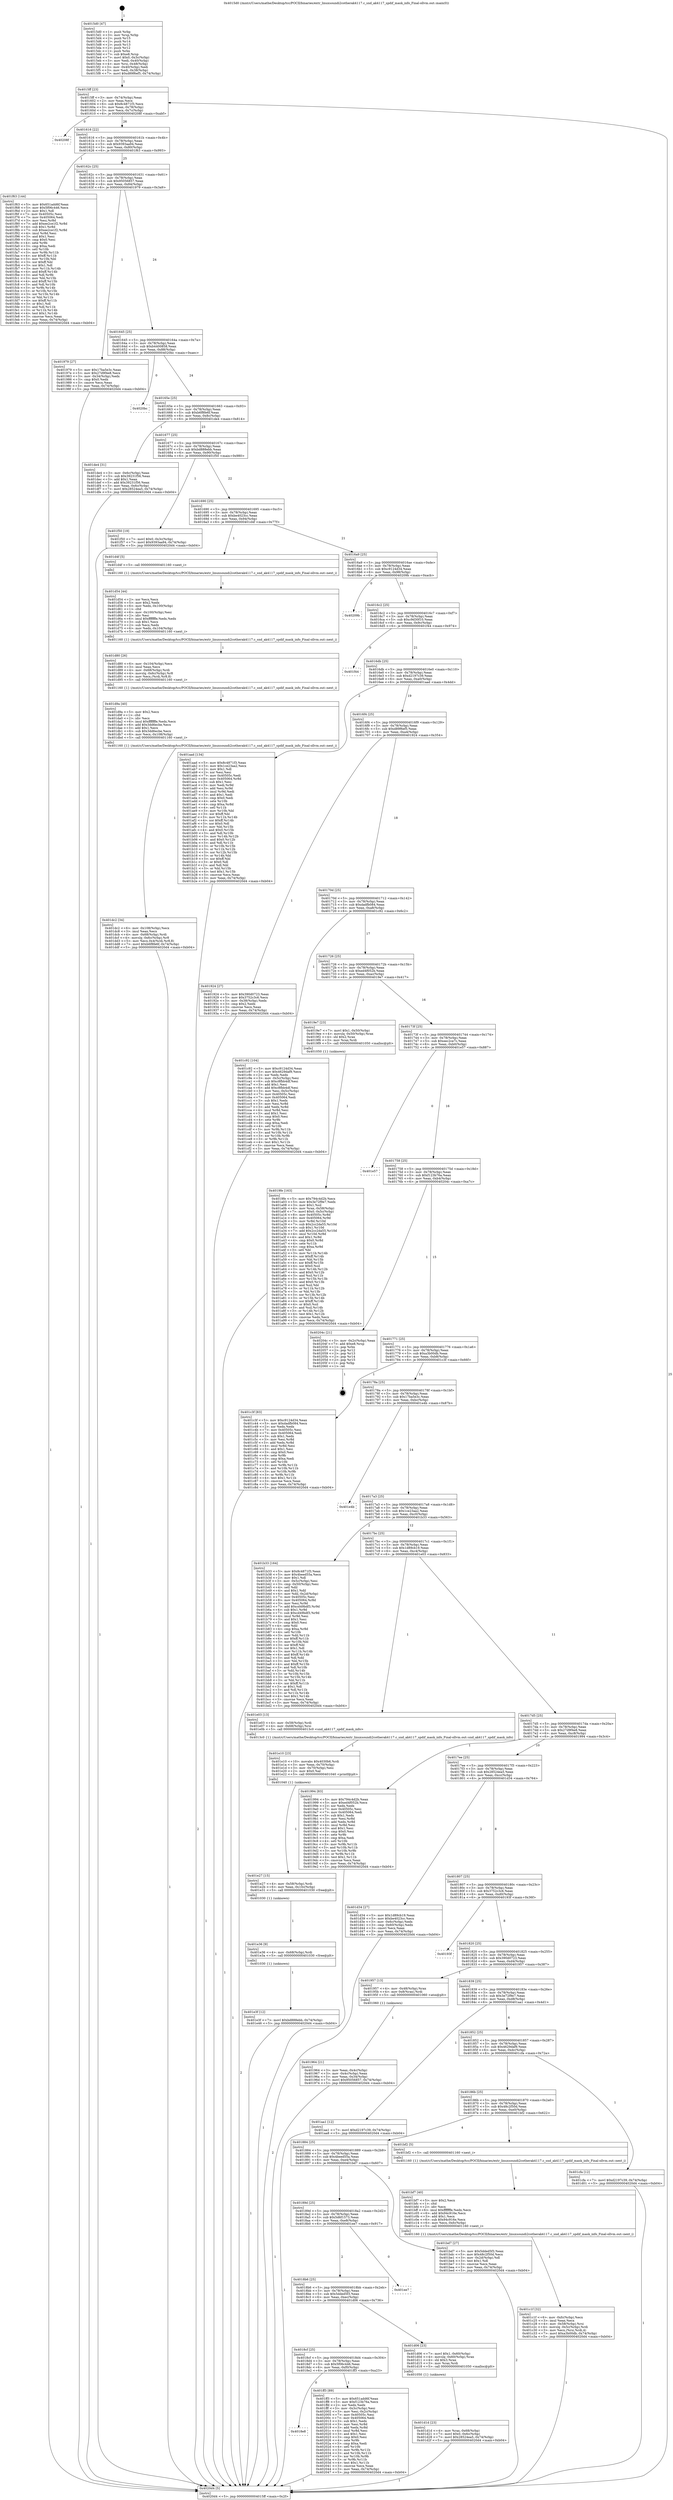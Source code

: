 digraph "0x4015d0" {
  label = "0x4015d0 (/mnt/c/Users/mathe/Desktop/tcc/POCII/binaries/extr_linuxsoundi2cotherak4117.c_snd_ak4117_spdif_mask_info_Final-ollvm.out::main(0))"
  labelloc = "t"
  node[shape=record]

  Entry [label="",width=0.3,height=0.3,shape=circle,fillcolor=black,style=filled]
  "0x4015ff" [label="{
     0x4015ff [23]\l
     | [instrs]\l
     &nbsp;&nbsp;0x4015ff \<+3\>: mov -0x74(%rbp),%eax\l
     &nbsp;&nbsp;0x401602 \<+2\>: mov %eax,%ecx\l
     &nbsp;&nbsp;0x401604 \<+6\>: sub $0x8c4871f3,%ecx\l
     &nbsp;&nbsp;0x40160a \<+3\>: mov %eax,-0x78(%rbp)\l
     &nbsp;&nbsp;0x40160d \<+3\>: mov %ecx,-0x7c(%rbp)\l
     &nbsp;&nbsp;0x401610 \<+6\>: je 000000000040208f \<main+0xabf\>\l
  }"]
  "0x40208f" [label="{
     0x40208f\l
  }", style=dashed]
  "0x401616" [label="{
     0x401616 [22]\l
     | [instrs]\l
     &nbsp;&nbsp;0x401616 \<+5\>: jmp 000000000040161b \<main+0x4b\>\l
     &nbsp;&nbsp;0x40161b \<+3\>: mov -0x78(%rbp),%eax\l
     &nbsp;&nbsp;0x40161e \<+5\>: sub $0x9393aa94,%eax\l
     &nbsp;&nbsp;0x401623 \<+3\>: mov %eax,-0x80(%rbp)\l
     &nbsp;&nbsp;0x401626 \<+6\>: je 0000000000401f63 \<main+0x993\>\l
  }"]
  Exit [label="",width=0.3,height=0.3,shape=circle,fillcolor=black,style=filled,peripheries=2]
  "0x401f63" [label="{
     0x401f63 [144]\l
     | [instrs]\l
     &nbsp;&nbsp;0x401f63 \<+5\>: mov $0x651add6f,%eax\l
     &nbsp;&nbsp;0x401f68 \<+5\>: mov $0x5f06c446,%ecx\l
     &nbsp;&nbsp;0x401f6d \<+2\>: mov $0x1,%dl\l
     &nbsp;&nbsp;0x401f6f \<+7\>: mov 0x40505c,%esi\l
     &nbsp;&nbsp;0x401f76 \<+7\>: mov 0x405064,%edi\l
     &nbsp;&nbsp;0x401f7d \<+3\>: mov %esi,%r8d\l
     &nbsp;&nbsp;0x401f80 \<+7\>: add $0xee2ce1f2,%r8d\l
     &nbsp;&nbsp;0x401f87 \<+4\>: sub $0x1,%r8d\l
     &nbsp;&nbsp;0x401f8b \<+7\>: sub $0xee2ce1f2,%r8d\l
     &nbsp;&nbsp;0x401f92 \<+4\>: imul %r8d,%esi\l
     &nbsp;&nbsp;0x401f96 \<+3\>: and $0x1,%esi\l
     &nbsp;&nbsp;0x401f99 \<+3\>: cmp $0x0,%esi\l
     &nbsp;&nbsp;0x401f9c \<+4\>: sete %r9b\l
     &nbsp;&nbsp;0x401fa0 \<+3\>: cmp $0xa,%edi\l
     &nbsp;&nbsp;0x401fa3 \<+4\>: setl %r10b\l
     &nbsp;&nbsp;0x401fa7 \<+3\>: mov %r9b,%r11b\l
     &nbsp;&nbsp;0x401faa \<+4\>: xor $0xff,%r11b\l
     &nbsp;&nbsp;0x401fae \<+3\>: mov %r10b,%bl\l
     &nbsp;&nbsp;0x401fb1 \<+3\>: xor $0xff,%bl\l
     &nbsp;&nbsp;0x401fb4 \<+3\>: xor $0x1,%dl\l
     &nbsp;&nbsp;0x401fb7 \<+3\>: mov %r11b,%r14b\l
     &nbsp;&nbsp;0x401fba \<+4\>: and $0xff,%r14b\l
     &nbsp;&nbsp;0x401fbe \<+3\>: and %dl,%r9b\l
     &nbsp;&nbsp;0x401fc1 \<+3\>: mov %bl,%r15b\l
     &nbsp;&nbsp;0x401fc4 \<+4\>: and $0xff,%r15b\l
     &nbsp;&nbsp;0x401fc8 \<+3\>: and %dl,%r10b\l
     &nbsp;&nbsp;0x401fcb \<+3\>: or %r9b,%r14b\l
     &nbsp;&nbsp;0x401fce \<+3\>: or %r10b,%r15b\l
     &nbsp;&nbsp;0x401fd1 \<+3\>: xor %r15b,%r14b\l
     &nbsp;&nbsp;0x401fd4 \<+3\>: or %bl,%r11b\l
     &nbsp;&nbsp;0x401fd7 \<+4\>: xor $0xff,%r11b\l
     &nbsp;&nbsp;0x401fdb \<+3\>: or $0x1,%dl\l
     &nbsp;&nbsp;0x401fde \<+3\>: and %dl,%r11b\l
     &nbsp;&nbsp;0x401fe1 \<+3\>: or %r11b,%r14b\l
     &nbsp;&nbsp;0x401fe4 \<+4\>: test $0x1,%r14b\l
     &nbsp;&nbsp;0x401fe8 \<+3\>: cmovne %ecx,%eax\l
     &nbsp;&nbsp;0x401feb \<+3\>: mov %eax,-0x74(%rbp)\l
     &nbsp;&nbsp;0x401fee \<+5\>: jmp 00000000004020d4 \<main+0xb04\>\l
  }"]
  "0x40162c" [label="{
     0x40162c [25]\l
     | [instrs]\l
     &nbsp;&nbsp;0x40162c \<+5\>: jmp 0000000000401631 \<main+0x61\>\l
     &nbsp;&nbsp;0x401631 \<+3\>: mov -0x78(%rbp),%eax\l
     &nbsp;&nbsp;0x401634 \<+5\>: sub $0x95056857,%eax\l
     &nbsp;&nbsp;0x401639 \<+6\>: mov %eax,-0x84(%rbp)\l
     &nbsp;&nbsp;0x40163f \<+6\>: je 0000000000401979 \<main+0x3a9\>\l
  }"]
  "0x4018e8" [label="{
     0x4018e8\l
  }", style=dashed]
  "0x401979" [label="{
     0x401979 [27]\l
     | [instrs]\l
     &nbsp;&nbsp;0x401979 \<+5\>: mov $0x17ba5e3c,%eax\l
     &nbsp;&nbsp;0x40197e \<+5\>: mov $0x27d9f4e8,%ecx\l
     &nbsp;&nbsp;0x401983 \<+3\>: mov -0x34(%rbp),%edx\l
     &nbsp;&nbsp;0x401986 \<+3\>: cmp $0x0,%edx\l
     &nbsp;&nbsp;0x401989 \<+3\>: cmove %ecx,%eax\l
     &nbsp;&nbsp;0x40198c \<+3\>: mov %eax,-0x74(%rbp)\l
     &nbsp;&nbsp;0x40198f \<+5\>: jmp 00000000004020d4 \<main+0xb04\>\l
  }"]
  "0x401645" [label="{
     0x401645 [25]\l
     | [instrs]\l
     &nbsp;&nbsp;0x401645 \<+5\>: jmp 000000000040164a \<main+0x7a\>\l
     &nbsp;&nbsp;0x40164a \<+3\>: mov -0x78(%rbp),%eax\l
     &nbsp;&nbsp;0x40164d \<+5\>: sub $0xb4400858,%eax\l
     &nbsp;&nbsp;0x401652 \<+6\>: mov %eax,-0x88(%rbp)\l
     &nbsp;&nbsp;0x401658 \<+6\>: je 00000000004020bc \<main+0xaec\>\l
  }"]
  "0x401ff3" [label="{
     0x401ff3 [89]\l
     | [instrs]\l
     &nbsp;&nbsp;0x401ff3 \<+5\>: mov $0x651add6f,%eax\l
     &nbsp;&nbsp;0x401ff8 \<+5\>: mov $0xf123b76a,%ecx\l
     &nbsp;&nbsp;0x401ffd \<+2\>: xor %edx,%edx\l
     &nbsp;&nbsp;0x401fff \<+3\>: mov -0x3c(%rbp),%esi\l
     &nbsp;&nbsp;0x402002 \<+3\>: mov %esi,-0x2c(%rbp)\l
     &nbsp;&nbsp;0x402005 \<+7\>: mov 0x40505c,%esi\l
     &nbsp;&nbsp;0x40200c \<+7\>: mov 0x405064,%edi\l
     &nbsp;&nbsp;0x402013 \<+3\>: sub $0x1,%edx\l
     &nbsp;&nbsp;0x402016 \<+3\>: mov %esi,%r8d\l
     &nbsp;&nbsp;0x402019 \<+3\>: add %edx,%r8d\l
     &nbsp;&nbsp;0x40201c \<+4\>: imul %r8d,%esi\l
     &nbsp;&nbsp;0x402020 \<+3\>: and $0x1,%esi\l
     &nbsp;&nbsp;0x402023 \<+3\>: cmp $0x0,%esi\l
     &nbsp;&nbsp;0x402026 \<+4\>: sete %r9b\l
     &nbsp;&nbsp;0x40202a \<+3\>: cmp $0xa,%edi\l
     &nbsp;&nbsp;0x40202d \<+4\>: setl %r10b\l
     &nbsp;&nbsp;0x402031 \<+3\>: mov %r9b,%r11b\l
     &nbsp;&nbsp;0x402034 \<+3\>: and %r10b,%r11b\l
     &nbsp;&nbsp;0x402037 \<+3\>: xor %r10b,%r9b\l
     &nbsp;&nbsp;0x40203a \<+3\>: or %r9b,%r11b\l
     &nbsp;&nbsp;0x40203d \<+4\>: test $0x1,%r11b\l
     &nbsp;&nbsp;0x402041 \<+3\>: cmovne %ecx,%eax\l
     &nbsp;&nbsp;0x402044 \<+3\>: mov %eax,-0x74(%rbp)\l
     &nbsp;&nbsp;0x402047 \<+5\>: jmp 00000000004020d4 \<main+0xb04\>\l
  }"]
  "0x4020bc" [label="{
     0x4020bc\l
  }", style=dashed]
  "0x40165e" [label="{
     0x40165e [25]\l
     | [instrs]\l
     &nbsp;&nbsp;0x40165e \<+5\>: jmp 0000000000401663 \<main+0x93\>\l
     &nbsp;&nbsp;0x401663 \<+3\>: mov -0x78(%rbp),%eax\l
     &nbsp;&nbsp;0x401666 \<+5\>: sub $0xb6f8fe6f,%eax\l
     &nbsp;&nbsp;0x40166b \<+6\>: mov %eax,-0x8c(%rbp)\l
     &nbsp;&nbsp;0x401671 \<+6\>: je 0000000000401de4 \<main+0x814\>\l
  }"]
  "0x401e3f" [label="{
     0x401e3f [12]\l
     | [instrs]\l
     &nbsp;&nbsp;0x401e3f \<+7\>: movl $0xbd888ebb,-0x74(%rbp)\l
     &nbsp;&nbsp;0x401e46 \<+5\>: jmp 00000000004020d4 \<main+0xb04\>\l
  }"]
  "0x401de4" [label="{
     0x401de4 [31]\l
     | [instrs]\l
     &nbsp;&nbsp;0x401de4 \<+3\>: mov -0x6c(%rbp),%eax\l
     &nbsp;&nbsp;0x401de7 \<+5\>: sub $0x39231f56,%eax\l
     &nbsp;&nbsp;0x401dec \<+3\>: add $0x1,%eax\l
     &nbsp;&nbsp;0x401def \<+5\>: add $0x39231f56,%eax\l
     &nbsp;&nbsp;0x401df4 \<+3\>: mov %eax,-0x6c(%rbp)\l
     &nbsp;&nbsp;0x401df7 \<+7\>: movl $0x28524ea5,-0x74(%rbp)\l
     &nbsp;&nbsp;0x401dfe \<+5\>: jmp 00000000004020d4 \<main+0xb04\>\l
  }"]
  "0x401677" [label="{
     0x401677 [25]\l
     | [instrs]\l
     &nbsp;&nbsp;0x401677 \<+5\>: jmp 000000000040167c \<main+0xac\>\l
     &nbsp;&nbsp;0x40167c \<+3\>: mov -0x78(%rbp),%eax\l
     &nbsp;&nbsp;0x40167f \<+5\>: sub $0xbd888ebb,%eax\l
     &nbsp;&nbsp;0x401684 \<+6\>: mov %eax,-0x90(%rbp)\l
     &nbsp;&nbsp;0x40168a \<+6\>: je 0000000000401f50 \<main+0x980\>\l
  }"]
  "0x401e36" [label="{
     0x401e36 [9]\l
     | [instrs]\l
     &nbsp;&nbsp;0x401e36 \<+4\>: mov -0x68(%rbp),%rdi\l
     &nbsp;&nbsp;0x401e3a \<+5\>: call 0000000000401030 \<free@plt\>\l
     | [calls]\l
     &nbsp;&nbsp;0x401030 \{1\} (unknown)\l
  }"]
  "0x401f50" [label="{
     0x401f50 [19]\l
     | [instrs]\l
     &nbsp;&nbsp;0x401f50 \<+7\>: movl $0x0,-0x3c(%rbp)\l
     &nbsp;&nbsp;0x401f57 \<+7\>: movl $0x9393aa94,-0x74(%rbp)\l
     &nbsp;&nbsp;0x401f5e \<+5\>: jmp 00000000004020d4 \<main+0xb04\>\l
  }"]
  "0x401690" [label="{
     0x401690 [25]\l
     | [instrs]\l
     &nbsp;&nbsp;0x401690 \<+5\>: jmp 0000000000401695 \<main+0xc5\>\l
     &nbsp;&nbsp;0x401695 \<+3\>: mov -0x78(%rbp),%eax\l
     &nbsp;&nbsp;0x401698 \<+5\>: sub $0xbe4023cc,%eax\l
     &nbsp;&nbsp;0x40169d \<+6\>: mov %eax,-0x94(%rbp)\l
     &nbsp;&nbsp;0x4016a3 \<+6\>: je 0000000000401d4f \<main+0x77f\>\l
  }"]
  "0x401e27" [label="{
     0x401e27 [15]\l
     | [instrs]\l
     &nbsp;&nbsp;0x401e27 \<+4\>: mov -0x58(%rbp),%rdi\l
     &nbsp;&nbsp;0x401e2b \<+6\>: mov %eax,-0x10c(%rbp)\l
     &nbsp;&nbsp;0x401e31 \<+5\>: call 0000000000401030 \<free@plt\>\l
     | [calls]\l
     &nbsp;&nbsp;0x401030 \{1\} (unknown)\l
  }"]
  "0x401d4f" [label="{
     0x401d4f [5]\l
     | [instrs]\l
     &nbsp;&nbsp;0x401d4f \<+5\>: call 0000000000401160 \<next_i\>\l
     | [calls]\l
     &nbsp;&nbsp;0x401160 \{1\} (/mnt/c/Users/mathe/Desktop/tcc/POCII/binaries/extr_linuxsoundi2cotherak4117.c_snd_ak4117_spdif_mask_info_Final-ollvm.out::next_i)\l
  }"]
  "0x4016a9" [label="{
     0x4016a9 [25]\l
     | [instrs]\l
     &nbsp;&nbsp;0x4016a9 \<+5\>: jmp 00000000004016ae \<main+0xde\>\l
     &nbsp;&nbsp;0x4016ae \<+3\>: mov -0x78(%rbp),%eax\l
     &nbsp;&nbsp;0x4016b1 \<+5\>: sub $0xc9124d34,%eax\l
     &nbsp;&nbsp;0x4016b6 \<+6\>: mov %eax,-0x98(%rbp)\l
     &nbsp;&nbsp;0x4016bc \<+6\>: je 000000000040209b \<main+0xacb\>\l
  }"]
  "0x401e10" [label="{
     0x401e10 [23]\l
     | [instrs]\l
     &nbsp;&nbsp;0x401e10 \<+10\>: movabs $0x4030b6,%rdi\l
     &nbsp;&nbsp;0x401e1a \<+3\>: mov %eax,-0x70(%rbp)\l
     &nbsp;&nbsp;0x401e1d \<+3\>: mov -0x70(%rbp),%esi\l
     &nbsp;&nbsp;0x401e20 \<+2\>: mov $0x0,%al\l
     &nbsp;&nbsp;0x401e22 \<+5\>: call 0000000000401040 \<printf@plt\>\l
     | [calls]\l
     &nbsp;&nbsp;0x401040 \{1\} (unknown)\l
  }"]
  "0x40209b" [label="{
     0x40209b\l
  }", style=dashed]
  "0x4016c2" [label="{
     0x4016c2 [25]\l
     | [instrs]\l
     &nbsp;&nbsp;0x4016c2 \<+5\>: jmp 00000000004016c7 \<main+0xf7\>\l
     &nbsp;&nbsp;0x4016c7 \<+3\>: mov -0x78(%rbp),%eax\l
     &nbsp;&nbsp;0x4016ca \<+5\>: sub $0xc9d30f10,%eax\l
     &nbsp;&nbsp;0x4016cf \<+6\>: mov %eax,-0x9c(%rbp)\l
     &nbsp;&nbsp;0x4016d5 \<+6\>: je 0000000000401f44 \<main+0x974\>\l
  }"]
  "0x401dc2" [label="{
     0x401dc2 [34]\l
     | [instrs]\l
     &nbsp;&nbsp;0x401dc2 \<+6\>: mov -0x108(%rbp),%ecx\l
     &nbsp;&nbsp;0x401dc8 \<+3\>: imul %eax,%ecx\l
     &nbsp;&nbsp;0x401dcb \<+4\>: mov -0x68(%rbp),%rdi\l
     &nbsp;&nbsp;0x401dcf \<+4\>: movslq -0x6c(%rbp),%r8\l
     &nbsp;&nbsp;0x401dd3 \<+5\>: mov %ecx,0x4(%rdi,%r8,8)\l
     &nbsp;&nbsp;0x401dd8 \<+7\>: movl $0xb6f8fe6f,-0x74(%rbp)\l
     &nbsp;&nbsp;0x401ddf \<+5\>: jmp 00000000004020d4 \<main+0xb04\>\l
  }"]
  "0x401f44" [label="{
     0x401f44\l
  }", style=dashed]
  "0x4016db" [label="{
     0x4016db [25]\l
     | [instrs]\l
     &nbsp;&nbsp;0x4016db \<+5\>: jmp 00000000004016e0 \<main+0x110\>\l
     &nbsp;&nbsp;0x4016e0 \<+3\>: mov -0x78(%rbp),%eax\l
     &nbsp;&nbsp;0x4016e3 \<+5\>: sub $0xd2197c39,%eax\l
     &nbsp;&nbsp;0x4016e8 \<+6\>: mov %eax,-0xa0(%rbp)\l
     &nbsp;&nbsp;0x4016ee \<+6\>: je 0000000000401aad \<main+0x4dd\>\l
  }"]
  "0x401d9a" [label="{
     0x401d9a [40]\l
     | [instrs]\l
     &nbsp;&nbsp;0x401d9a \<+5\>: mov $0x2,%ecx\l
     &nbsp;&nbsp;0x401d9f \<+1\>: cltd\l
     &nbsp;&nbsp;0x401da0 \<+2\>: idiv %ecx\l
     &nbsp;&nbsp;0x401da2 \<+6\>: imul $0xfffffffe,%edx,%ecx\l
     &nbsp;&nbsp;0x401da8 \<+6\>: add $0x3dd6ecbe,%ecx\l
     &nbsp;&nbsp;0x401dae \<+3\>: add $0x1,%ecx\l
     &nbsp;&nbsp;0x401db1 \<+6\>: sub $0x3dd6ecbe,%ecx\l
     &nbsp;&nbsp;0x401db7 \<+6\>: mov %ecx,-0x108(%rbp)\l
     &nbsp;&nbsp;0x401dbd \<+5\>: call 0000000000401160 \<next_i\>\l
     | [calls]\l
     &nbsp;&nbsp;0x401160 \{1\} (/mnt/c/Users/mathe/Desktop/tcc/POCII/binaries/extr_linuxsoundi2cotherak4117.c_snd_ak4117_spdif_mask_info_Final-ollvm.out::next_i)\l
  }"]
  "0x401aad" [label="{
     0x401aad [134]\l
     | [instrs]\l
     &nbsp;&nbsp;0x401aad \<+5\>: mov $0x8c4871f3,%eax\l
     &nbsp;&nbsp;0x401ab2 \<+5\>: mov $0x1ce23aa2,%ecx\l
     &nbsp;&nbsp;0x401ab7 \<+2\>: mov $0x1,%dl\l
     &nbsp;&nbsp;0x401ab9 \<+2\>: xor %esi,%esi\l
     &nbsp;&nbsp;0x401abb \<+7\>: mov 0x40505c,%edi\l
     &nbsp;&nbsp;0x401ac2 \<+8\>: mov 0x405064,%r8d\l
     &nbsp;&nbsp;0x401aca \<+3\>: sub $0x1,%esi\l
     &nbsp;&nbsp;0x401acd \<+3\>: mov %edi,%r9d\l
     &nbsp;&nbsp;0x401ad0 \<+3\>: add %esi,%r9d\l
     &nbsp;&nbsp;0x401ad3 \<+4\>: imul %r9d,%edi\l
     &nbsp;&nbsp;0x401ad7 \<+3\>: and $0x1,%edi\l
     &nbsp;&nbsp;0x401ada \<+3\>: cmp $0x0,%edi\l
     &nbsp;&nbsp;0x401add \<+4\>: sete %r10b\l
     &nbsp;&nbsp;0x401ae1 \<+4\>: cmp $0xa,%r8d\l
     &nbsp;&nbsp;0x401ae5 \<+4\>: setl %r11b\l
     &nbsp;&nbsp;0x401ae9 \<+3\>: mov %r10b,%bl\l
     &nbsp;&nbsp;0x401aec \<+3\>: xor $0xff,%bl\l
     &nbsp;&nbsp;0x401aef \<+3\>: mov %r11b,%r14b\l
     &nbsp;&nbsp;0x401af2 \<+4\>: xor $0xff,%r14b\l
     &nbsp;&nbsp;0x401af6 \<+3\>: xor $0x0,%dl\l
     &nbsp;&nbsp;0x401af9 \<+3\>: mov %bl,%r15b\l
     &nbsp;&nbsp;0x401afc \<+4\>: and $0x0,%r15b\l
     &nbsp;&nbsp;0x401b00 \<+3\>: and %dl,%r10b\l
     &nbsp;&nbsp;0x401b03 \<+3\>: mov %r14b,%r12b\l
     &nbsp;&nbsp;0x401b06 \<+4\>: and $0x0,%r12b\l
     &nbsp;&nbsp;0x401b0a \<+3\>: and %dl,%r11b\l
     &nbsp;&nbsp;0x401b0d \<+3\>: or %r10b,%r15b\l
     &nbsp;&nbsp;0x401b10 \<+3\>: or %r11b,%r12b\l
     &nbsp;&nbsp;0x401b13 \<+3\>: xor %r12b,%r15b\l
     &nbsp;&nbsp;0x401b16 \<+3\>: or %r14b,%bl\l
     &nbsp;&nbsp;0x401b19 \<+3\>: xor $0xff,%bl\l
     &nbsp;&nbsp;0x401b1c \<+3\>: or $0x0,%dl\l
     &nbsp;&nbsp;0x401b1f \<+2\>: and %dl,%bl\l
     &nbsp;&nbsp;0x401b21 \<+3\>: or %bl,%r15b\l
     &nbsp;&nbsp;0x401b24 \<+4\>: test $0x1,%r15b\l
     &nbsp;&nbsp;0x401b28 \<+3\>: cmovne %ecx,%eax\l
     &nbsp;&nbsp;0x401b2b \<+3\>: mov %eax,-0x74(%rbp)\l
     &nbsp;&nbsp;0x401b2e \<+5\>: jmp 00000000004020d4 \<main+0xb04\>\l
  }"]
  "0x4016f4" [label="{
     0x4016f4 [25]\l
     | [instrs]\l
     &nbsp;&nbsp;0x4016f4 \<+5\>: jmp 00000000004016f9 \<main+0x129\>\l
     &nbsp;&nbsp;0x4016f9 \<+3\>: mov -0x78(%rbp),%eax\l
     &nbsp;&nbsp;0x4016fc \<+5\>: sub $0xd89f6ef5,%eax\l
     &nbsp;&nbsp;0x401701 \<+6\>: mov %eax,-0xa4(%rbp)\l
     &nbsp;&nbsp;0x401707 \<+6\>: je 0000000000401924 \<main+0x354\>\l
  }"]
  "0x401d80" [label="{
     0x401d80 [26]\l
     | [instrs]\l
     &nbsp;&nbsp;0x401d80 \<+6\>: mov -0x104(%rbp),%ecx\l
     &nbsp;&nbsp;0x401d86 \<+3\>: imul %eax,%ecx\l
     &nbsp;&nbsp;0x401d89 \<+4\>: mov -0x68(%rbp),%rdi\l
     &nbsp;&nbsp;0x401d8d \<+4\>: movslq -0x6c(%rbp),%r8\l
     &nbsp;&nbsp;0x401d91 \<+4\>: mov %ecx,(%rdi,%r8,8)\l
     &nbsp;&nbsp;0x401d95 \<+5\>: call 0000000000401160 \<next_i\>\l
     | [calls]\l
     &nbsp;&nbsp;0x401160 \{1\} (/mnt/c/Users/mathe/Desktop/tcc/POCII/binaries/extr_linuxsoundi2cotherak4117.c_snd_ak4117_spdif_mask_info_Final-ollvm.out::next_i)\l
  }"]
  "0x401924" [label="{
     0x401924 [27]\l
     | [instrs]\l
     &nbsp;&nbsp;0x401924 \<+5\>: mov $0x390d0723,%eax\l
     &nbsp;&nbsp;0x401929 \<+5\>: mov $0x3752c3c6,%ecx\l
     &nbsp;&nbsp;0x40192e \<+3\>: mov -0x38(%rbp),%edx\l
     &nbsp;&nbsp;0x401931 \<+3\>: cmp $0x2,%edx\l
     &nbsp;&nbsp;0x401934 \<+3\>: cmovne %ecx,%eax\l
     &nbsp;&nbsp;0x401937 \<+3\>: mov %eax,-0x74(%rbp)\l
     &nbsp;&nbsp;0x40193a \<+5\>: jmp 00000000004020d4 \<main+0xb04\>\l
  }"]
  "0x40170d" [label="{
     0x40170d [25]\l
     | [instrs]\l
     &nbsp;&nbsp;0x40170d \<+5\>: jmp 0000000000401712 \<main+0x142\>\l
     &nbsp;&nbsp;0x401712 \<+3\>: mov -0x78(%rbp),%eax\l
     &nbsp;&nbsp;0x401715 \<+5\>: sub $0xdadfb084,%eax\l
     &nbsp;&nbsp;0x40171a \<+6\>: mov %eax,-0xa8(%rbp)\l
     &nbsp;&nbsp;0x401720 \<+6\>: je 0000000000401c92 \<main+0x6c2\>\l
  }"]
  "0x4020d4" [label="{
     0x4020d4 [5]\l
     | [instrs]\l
     &nbsp;&nbsp;0x4020d4 \<+5\>: jmp 00000000004015ff \<main+0x2f\>\l
  }"]
  "0x4015d0" [label="{
     0x4015d0 [47]\l
     | [instrs]\l
     &nbsp;&nbsp;0x4015d0 \<+1\>: push %rbp\l
     &nbsp;&nbsp;0x4015d1 \<+3\>: mov %rsp,%rbp\l
     &nbsp;&nbsp;0x4015d4 \<+2\>: push %r15\l
     &nbsp;&nbsp;0x4015d6 \<+2\>: push %r14\l
     &nbsp;&nbsp;0x4015d8 \<+2\>: push %r13\l
     &nbsp;&nbsp;0x4015da \<+2\>: push %r12\l
     &nbsp;&nbsp;0x4015dc \<+1\>: push %rbx\l
     &nbsp;&nbsp;0x4015dd \<+7\>: sub $0xe8,%rsp\l
     &nbsp;&nbsp;0x4015e4 \<+7\>: movl $0x0,-0x3c(%rbp)\l
     &nbsp;&nbsp;0x4015eb \<+3\>: mov %edi,-0x40(%rbp)\l
     &nbsp;&nbsp;0x4015ee \<+4\>: mov %rsi,-0x48(%rbp)\l
     &nbsp;&nbsp;0x4015f2 \<+3\>: mov -0x40(%rbp),%edi\l
     &nbsp;&nbsp;0x4015f5 \<+3\>: mov %edi,-0x38(%rbp)\l
     &nbsp;&nbsp;0x4015f8 \<+7\>: movl $0xd89f6ef5,-0x74(%rbp)\l
  }"]
  "0x401d54" [label="{
     0x401d54 [44]\l
     | [instrs]\l
     &nbsp;&nbsp;0x401d54 \<+2\>: xor %ecx,%ecx\l
     &nbsp;&nbsp;0x401d56 \<+5\>: mov $0x2,%edx\l
     &nbsp;&nbsp;0x401d5b \<+6\>: mov %edx,-0x100(%rbp)\l
     &nbsp;&nbsp;0x401d61 \<+1\>: cltd\l
     &nbsp;&nbsp;0x401d62 \<+6\>: mov -0x100(%rbp),%esi\l
     &nbsp;&nbsp;0x401d68 \<+2\>: idiv %esi\l
     &nbsp;&nbsp;0x401d6a \<+6\>: imul $0xfffffffe,%edx,%edx\l
     &nbsp;&nbsp;0x401d70 \<+3\>: sub $0x1,%ecx\l
     &nbsp;&nbsp;0x401d73 \<+2\>: sub %ecx,%edx\l
     &nbsp;&nbsp;0x401d75 \<+6\>: mov %edx,-0x104(%rbp)\l
     &nbsp;&nbsp;0x401d7b \<+5\>: call 0000000000401160 \<next_i\>\l
     | [calls]\l
     &nbsp;&nbsp;0x401160 \{1\} (/mnt/c/Users/mathe/Desktop/tcc/POCII/binaries/extr_linuxsoundi2cotherak4117.c_snd_ak4117_spdif_mask_info_Final-ollvm.out::next_i)\l
  }"]
  "0x401c92" [label="{
     0x401c92 [104]\l
     | [instrs]\l
     &nbsp;&nbsp;0x401c92 \<+5\>: mov $0xc9124d34,%eax\l
     &nbsp;&nbsp;0x401c97 \<+5\>: mov $0x4629daf9,%ecx\l
     &nbsp;&nbsp;0x401c9c \<+2\>: xor %edx,%edx\l
     &nbsp;&nbsp;0x401c9e \<+3\>: mov -0x5c(%rbp),%esi\l
     &nbsp;&nbsp;0x401ca1 \<+6\>: sub $0xc8fbb4df,%esi\l
     &nbsp;&nbsp;0x401ca7 \<+3\>: add $0x1,%esi\l
     &nbsp;&nbsp;0x401caa \<+6\>: add $0xc8fbb4df,%esi\l
     &nbsp;&nbsp;0x401cb0 \<+3\>: mov %esi,-0x5c(%rbp)\l
     &nbsp;&nbsp;0x401cb3 \<+7\>: mov 0x40505c,%esi\l
     &nbsp;&nbsp;0x401cba \<+7\>: mov 0x405064,%edi\l
     &nbsp;&nbsp;0x401cc1 \<+3\>: sub $0x1,%edx\l
     &nbsp;&nbsp;0x401cc4 \<+3\>: mov %esi,%r8d\l
     &nbsp;&nbsp;0x401cc7 \<+3\>: add %edx,%r8d\l
     &nbsp;&nbsp;0x401cca \<+4\>: imul %r8d,%esi\l
     &nbsp;&nbsp;0x401cce \<+3\>: and $0x1,%esi\l
     &nbsp;&nbsp;0x401cd1 \<+3\>: cmp $0x0,%esi\l
     &nbsp;&nbsp;0x401cd4 \<+4\>: sete %r9b\l
     &nbsp;&nbsp;0x401cd8 \<+3\>: cmp $0xa,%edi\l
     &nbsp;&nbsp;0x401cdb \<+4\>: setl %r10b\l
     &nbsp;&nbsp;0x401cdf \<+3\>: mov %r9b,%r11b\l
     &nbsp;&nbsp;0x401ce2 \<+3\>: and %r10b,%r11b\l
     &nbsp;&nbsp;0x401ce5 \<+3\>: xor %r10b,%r9b\l
     &nbsp;&nbsp;0x401ce8 \<+3\>: or %r9b,%r11b\l
     &nbsp;&nbsp;0x401ceb \<+4\>: test $0x1,%r11b\l
     &nbsp;&nbsp;0x401cef \<+3\>: cmovne %ecx,%eax\l
     &nbsp;&nbsp;0x401cf2 \<+3\>: mov %eax,-0x74(%rbp)\l
     &nbsp;&nbsp;0x401cf5 \<+5\>: jmp 00000000004020d4 \<main+0xb04\>\l
  }"]
  "0x401726" [label="{
     0x401726 [25]\l
     | [instrs]\l
     &nbsp;&nbsp;0x401726 \<+5\>: jmp 000000000040172b \<main+0x15b\>\l
     &nbsp;&nbsp;0x40172b \<+3\>: mov -0x78(%rbp),%eax\l
     &nbsp;&nbsp;0x40172e \<+5\>: sub $0xed4f052b,%eax\l
     &nbsp;&nbsp;0x401733 \<+6\>: mov %eax,-0xac(%rbp)\l
     &nbsp;&nbsp;0x401739 \<+6\>: je 00000000004019e7 \<main+0x417\>\l
  }"]
  "0x401d1d" [label="{
     0x401d1d [23]\l
     | [instrs]\l
     &nbsp;&nbsp;0x401d1d \<+4\>: mov %rax,-0x68(%rbp)\l
     &nbsp;&nbsp;0x401d21 \<+7\>: movl $0x0,-0x6c(%rbp)\l
     &nbsp;&nbsp;0x401d28 \<+7\>: movl $0x28524ea5,-0x74(%rbp)\l
     &nbsp;&nbsp;0x401d2f \<+5\>: jmp 00000000004020d4 \<main+0xb04\>\l
  }"]
  "0x4019e7" [label="{
     0x4019e7 [23]\l
     | [instrs]\l
     &nbsp;&nbsp;0x4019e7 \<+7\>: movl $0x1,-0x50(%rbp)\l
     &nbsp;&nbsp;0x4019ee \<+4\>: movslq -0x50(%rbp),%rax\l
     &nbsp;&nbsp;0x4019f2 \<+4\>: shl $0x2,%rax\l
     &nbsp;&nbsp;0x4019f6 \<+3\>: mov %rax,%rdi\l
     &nbsp;&nbsp;0x4019f9 \<+5\>: call 0000000000401050 \<malloc@plt\>\l
     | [calls]\l
     &nbsp;&nbsp;0x401050 \{1\} (unknown)\l
  }"]
  "0x40173f" [label="{
     0x40173f [25]\l
     | [instrs]\l
     &nbsp;&nbsp;0x40173f \<+5\>: jmp 0000000000401744 \<main+0x174\>\l
     &nbsp;&nbsp;0x401744 \<+3\>: mov -0x78(%rbp),%eax\l
     &nbsp;&nbsp;0x401747 \<+5\>: sub $0xeec2ce7c,%eax\l
     &nbsp;&nbsp;0x40174c \<+6\>: mov %eax,-0xb0(%rbp)\l
     &nbsp;&nbsp;0x401752 \<+6\>: je 0000000000401e57 \<main+0x887\>\l
  }"]
  "0x4018cf" [label="{
     0x4018cf [25]\l
     | [instrs]\l
     &nbsp;&nbsp;0x4018cf \<+5\>: jmp 00000000004018d4 \<main+0x304\>\l
     &nbsp;&nbsp;0x4018d4 \<+3\>: mov -0x78(%rbp),%eax\l
     &nbsp;&nbsp;0x4018d7 \<+5\>: sub $0x5f06c446,%eax\l
     &nbsp;&nbsp;0x4018dc \<+6\>: mov %eax,-0xf0(%rbp)\l
     &nbsp;&nbsp;0x4018e2 \<+6\>: je 0000000000401ff3 \<main+0xa23\>\l
  }"]
  "0x401e57" [label="{
     0x401e57\l
  }", style=dashed]
  "0x401758" [label="{
     0x401758 [25]\l
     | [instrs]\l
     &nbsp;&nbsp;0x401758 \<+5\>: jmp 000000000040175d \<main+0x18d\>\l
     &nbsp;&nbsp;0x40175d \<+3\>: mov -0x78(%rbp),%eax\l
     &nbsp;&nbsp;0x401760 \<+5\>: sub $0xf123b76a,%eax\l
     &nbsp;&nbsp;0x401765 \<+6\>: mov %eax,-0xb4(%rbp)\l
     &nbsp;&nbsp;0x40176b \<+6\>: je 000000000040204c \<main+0xa7c\>\l
  }"]
  "0x401d06" [label="{
     0x401d06 [23]\l
     | [instrs]\l
     &nbsp;&nbsp;0x401d06 \<+7\>: movl $0x1,-0x60(%rbp)\l
     &nbsp;&nbsp;0x401d0d \<+4\>: movslq -0x60(%rbp),%rax\l
     &nbsp;&nbsp;0x401d11 \<+4\>: shl $0x3,%rax\l
     &nbsp;&nbsp;0x401d15 \<+3\>: mov %rax,%rdi\l
     &nbsp;&nbsp;0x401d18 \<+5\>: call 0000000000401050 \<malloc@plt\>\l
     | [calls]\l
     &nbsp;&nbsp;0x401050 \{1\} (unknown)\l
  }"]
  "0x40204c" [label="{
     0x40204c [21]\l
     | [instrs]\l
     &nbsp;&nbsp;0x40204c \<+3\>: mov -0x2c(%rbp),%eax\l
     &nbsp;&nbsp;0x40204f \<+7\>: add $0xe8,%rsp\l
     &nbsp;&nbsp;0x402056 \<+1\>: pop %rbx\l
     &nbsp;&nbsp;0x402057 \<+2\>: pop %r12\l
     &nbsp;&nbsp;0x402059 \<+2\>: pop %r13\l
     &nbsp;&nbsp;0x40205b \<+2\>: pop %r14\l
     &nbsp;&nbsp;0x40205d \<+2\>: pop %r15\l
     &nbsp;&nbsp;0x40205f \<+1\>: pop %rbp\l
     &nbsp;&nbsp;0x402060 \<+1\>: ret\l
  }"]
  "0x401771" [label="{
     0x401771 [25]\l
     | [instrs]\l
     &nbsp;&nbsp;0x401771 \<+5\>: jmp 0000000000401776 \<main+0x1a6\>\l
     &nbsp;&nbsp;0x401776 \<+3\>: mov -0x78(%rbp),%eax\l
     &nbsp;&nbsp;0x401779 \<+5\>: sub $0xa3b00db,%eax\l
     &nbsp;&nbsp;0x40177e \<+6\>: mov %eax,-0xb8(%rbp)\l
     &nbsp;&nbsp;0x401784 \<+6\>: je 0000000000401c3f \<main+0x66f\>\l
  }"]
  "0x4018b6" [label="{
     0x4018b6 [25]\l
     | [instrs]\l
     &nbsp;&nbsp;0x4018b6 \<+5\>: jmp 00000000004018bb \<main+0x2eb\>\l
     &nbsp;&nbsp;0x4018bb \<+3\>: mov -0x78(%rbp),%eax\l
     &nbsp;&nbsp;0x4018be \<+5\>: sub $0x5dded5f3,%eax\l
     &nbsp;&nbsp;0x4018c3 \<+6\>: mov %eax,-0xec(%rbp)\l
     &nbsp;&nbsp;0x4018c9 \<+6\>: je 0000000000401d06 \<main+0x736\>\l
  }"]
  "0x401c3f" [label="{
     0x401c3f [83]\l
     | [instrs]\l
     &nbsp;&nbsp;0x401c3f \<+5\>: mov $0xc9124d34,%eax\l
     &nbsp;&nbsp;0x401c44 \<+5\>: mov $0xdadfb084,%ecx\l
     &nbsp;&nbsp;0x401c49 \<+2\>: xor %edx,%edx\l
     &nbsp;&nbsp;0x401c4b \<+7\>: mov 0x40505c,%esi\l
     &nbsp;&nbsp;0x401c52 \<+7\>: mov 0x405064,%edi\l
     &nbsp;&nbsp;0x401c59 \<+3\>: sub $0x1,%edx\l
     &nbsp;&nbsp;0x401c5c \<+3\>: mov %esi,%r8d\l
     &nbsp;&nbsp;0x401c5f \<+3\>: add %edx,%r8d\l
     &nbsp;&nbsp;0x401c62 \<+4\>: imul %r8d,%esi\l
     &nbsp;&nbsp;0x401c66 \<+3\>: and $0x1,%esi\l
     &nbsp;&nbsp;0x401c69 \<+3\>: cmp $0x0,%esi\l
     &nbsp;&nbsp;0x401c6c \<+4\>: sete %r9b\l
     &nbsp;&nbsp;0x401c70 \<+3\>: cmp $0xa,%edi\l
     &nbsp;&nbsp;0x401c73 \<+4\>: setl %r10b\l
     &nbsp;&nbsp;0x401c77 \<+3\>: mov %r9b,%r11b\l
     &nbsp;&nbsp;0x401c7a \<+3\>: and %r10b,%r11b\l
     &nbsp;&nbsp;0x401c7d \<+3\>: xor %r10b,%r9b\l
     &nbsp;&nbsp;0x401c80 \<+3\>: or %r9b,%r11b\l
     &nbsp;&nbsp;0x401c83 \<+4\>: test $0x1,%r11b\l
     &nbsp;&nbsp;0x401c87 \<+3\>: cmovne %ecx,%eax\l
     &nbsp;&nbsp;0x401c8a \<+3\>: mov %eax,-0x74(%rbp)\l
     &nbsp;&nbsp;0x401c8d \<+5\>: jmp 00000000004020d4 \<main+0xb04\>\l
  }"]
  "0x40178a" [label="{
     0x40178a [25]\l
     | [instrs]\l
     &nbsp;&nbsp;0x40178a \<+5\>: jmp 000000000040178f \<main+0x1bf\>\l
     &nbsp;&nbsp;0x40178f \<+3\>: mov -0x78(%rbp),%eax\l
     &nbsp;&nbsp;0x401792 \<+5\>: sub $0x17ba5e3c,%eax\l
     &nbsp;&nbsp;0x401797 \<+6\>: mov %eax,-0xbc(%rbp)\l
     &nbsp;&nbsp;0x40179d \<+6\>: je 0000000000401e4b \<main+0x87b\>\l
  }"]
  "0x401ee7" [label="{
     0x401ee7\l
  }", style=dashed]
  "0x401e4b" [label="{
     0x401e4b\l
  }", style=dashed]
  "0x4017a3" [label="{
     0x4017a3 [25]\l
     | [instrs]\l
     &nbsp;&nbsp;0x4017a3 \<+5\>: jmp 00000000004017a8 \<main+0x1d8\>\l
     &nbsp;&nbsp;0x4017a8 \<+3\>: mov -0x78(%rbp),%eax\l
     &nbsp;&nbsp;0x4017ab \<+5\>: sub $0x1ce23aa2,%eax\l
     &nbsp;&nbsp;0x4017b0 \<+6\>: mov %eax,-0xc0(%rbp)\l
     &nbsp;&nbsp;0x4017b6 \<+6\>: je 0000000000401b33 \<main+0x563\>\l
  }"]
  "0x401c1f" [label="{
     0x401c1f [32]\l
     | [instrs]\l
     &nbsp;&nbsp;0x401c1f \<+6\>: mov -0xfc(%rbp),%ecx\l
     &nbsp;&nbsp;0x401c25 \<+3\>: imul %eax,%ecx\l
     &nbsp;&nbsp;0x401c28 \<+4\>: mov -0x58(%rbp),%rsi\l
     &nbsp;&nbsp;0x401c2c \<+4\>: movslq -0x5c(%rbp),%rdi\l
     &nbsp;&nbsp;0x401c30 \<+3\>: mov %ecx,(%rsi,%rdi,4)\l
     &nbsp;&nbsp;0x401c33 \<+7\>: movl $0xa3b00db,-0x74(%rbp)\l
     &nbsp;&nbsp;0x401c3a \<+5\>: jmp 00000000004020d4 \<main+0xb04\>\l
  }"]
  "0x401b33" [label="{
     0x401b33 [164]\l
     | [instrs]\l
     &nbsp;&nbsp;0x401b33 \<+5\>: mov $0x8c4871f3,%eax\l
     &nbsp;&nbsp;0x401b38 \<+5\>: mov $0x4beed55a,%ecx\l
     &nbsp;&nbsp;0x401b3d \<+2\>: mov $0x1,%dl\l
     &nbsp;&nbsp;0x401b3f \<+3\>: mov -0x5c(%rbp),%esi\l
     &nbsp;&nbsp;0x401b42 \<+3\>: cmp -0x50(%rbp),%esi\l
     &nbsp;&nbsp;0x401b45 \<+4\>: setl %dil\l
     &nbsp;&nbsp;0x401b49 \<+4\>: and $0x1,%dil\l
     &nbsp;&nbsp;0x401b4d \<+4\>: mov %dil,-0x2d(%rbp)\l
     &nbsp;&nbsp;0x401b51 \<+7\>: mov 0x40505c,%esi\l
     &nbsp;&nbsp;0x401b58 \<+8\>: mov 0x405064,%r8d\l
     &nbsp;&nbsp;0x401b60 \<+3\>: mov %esi,%r9d\l
     &nbsp;&nbsp;0x401b63 \<+7\>: add $0xcd49bdf3,%r9d\l
     &nbsp;&nbsp;0x401b6a \<+4\>: sub $0x1,%r9d\l
     &nbsp;&nbsp;0x401b6e \<+7\>: sub $0xcd49bdf3,%r9d\l
     &nbsp;&nbsp;0x401b75 \<+4\>: imul %r9d,%esi\l
     &nbsp;&nbsp;0x401b79 \<+3\>: and $0x1,%esi\l
     &nbsp;&nbsp;0x401b7c \<+3\>: cmp $0x0,%esi\l
     &nbsp;&nbsp;0x401b7f \<+4\>: sete %dil\l
     &nbsp;&nbsp;0x401b83 \<+4\>: cmp $0xa,%r8d\l
     &nbsp;&nbsp;0x401b87 \<+4\>: setl %r10b\l
     &nbsp;&nbsp;0x401b8b \<+3\>: mov %dil,%r11b\l
     &nbsp;&nbsp;0x401b8e \<+4\>: xor $0xff,%r11b\l
     &nbsp;&nbsp;0x401b92 \<+3\>: mov %r10b,%bl\l
     &nbsp;&nbsp;0x401b95 \<+3\>: xor $0xff,%bl\l
     &nbsp;&nbsp;0x401b98 \<+3\>: xor $0x1,%dl\l
     &nbsp;&nbsp;0x401b9b \<+3\>: mov %r11b,%r14b\l
     &nbsp;&nbsp;0x401b9e \<+4\>: and $0xff,%r14b\l
     &nbsp;&nbsp;0x401ba2 \<+3\>: and %dl,%dil\l
     &nbsp;&nbsp;0x401ba5 \<+3\>: mov %bl,%r15b\l
     &nbsp;&nbsp;0x401ba8 \<+4\>: and $0xff,%r15b\l
     &nbsp;&nbsp;0x401bac \<+3\>: and %dl,%r10b\l
     &nbsp;&nbsp;0x401baf \<+3\>: or %dil,%r14b\l
     &nbsp;&nbsp;0x401bb2 \<+3\>: or %r10b,%r15b\l
     &nbsp;&nbsp;0x401bb5 \<+3\>: xor %r15b,%r14b\l
     &nbsp;&nbsp;0x401bb8 \<+3\>: or %bl,%r11b\l
     &nbsp;&nbsp;0x401bbb \<+4\>: xor $0xff,%r11b\l
     &nbsp;&nbsp;0x401bbf \<+3\>: or $0x1,%dl\l
     &nbsp;&nbsp;0x401bc2 \<+3\>: and %dl,%r11b\l
     &nbsp;&nbsp;0x401bc5 \<+3\>: or %r11b,%r14b\l
     &nbsp;&nbsp;0x401bc8 \<+4\>: test $0x1,%r14b\l
     &nbsp;&nbsp;0x401bcc \<+3\>: cmovne %ecx,%eax\l
     &nbsp;&nbsp;0x401bcf \<+3\>: mov %eax,-0x74(%rbp)\l
     &nbsp;&nbsp;0x401bd2 \<+5\>: jmp 00000000004020d4 \<main+0xb04\>\l
  }"]
  "0x4017bc" [label="{
     0x4017bc [25]\l
     | [instrs]\l
     &nbsp;&nbsp;0x4017bc \<+5\>: jmp 00000000004017c1 \<main+0x1f1\>\l
     &nbsp;&nbsp;0x4017c1 \<+3\>: mov -0x78(%rbp),%eax\l
     &nbsp;&nbsp;0x4017c4 \<+5\>: sub $0x1d89cb19,%eax\l
     &nbsp;&nbsp;0x4017c9 \<+6\>: mov %eax,-0xc4(%rbp)\l
     &nbsp;&nbsp;0x4017cf \<+6\>: je 0000000000401e03 \<main+0x833\>\l
  }"]
  "0x401bf7" [label="{
     0x401bf7 [40]\l
     | [instrs]\l
     &nbsp;&nbsp;0x401bf7 \<+5\>: mov $0x2,%ecx\l
     &nbsp;&nbsp;0x401bfc \<+1\>: cltd\l
     &nbsp;&nbsp;0x401bfd \<+2\>: idiv %ecx\l
     &nbsp;&nbsp;0x401bff \<+6\>: imul $0xfffffffe,%edx,%ecx\l
     &nbsp;&nbsp;0x401c05 \<+6\>: add $0x94c916e,%ecx\l
     &nbsp;&nbsp;0x401c0b \<+3\>: add $0x1,%ecx\l
     &nbsp;&nbsp;0x401c0e \<+6\>: sub $0x94c916e,%ecx\l
     &nbsp;&nbsp;0x401c14 \<+6\>: mov %ecx,-0xfc(%rbp)\l
     &nbsp;&nbsp;0x401c1a \<+5\>: call 0000000000401160 \<next_i\>\l
     | [calls]\l
     &nbsp;&nbsp;0x401160 \{1\} (/mnt/c/Users/mathe/Desktop/tcc/POCII/binaries/extr_linuxsoundi2cotherak4117.c_snd_ak4117_spdif_mask_info_Final-ollvm.out::next_i)\l
  }"]
  "0x401e03" [label="{
     0x401e03 [13]\l
     | [instrs]\l
     &nbsp;&nbsp;0x401e03 \<+4\>: mov -0x58(%rbp),%rdi\l
     &nbsp;&nbsp;0x401e07 \<+4\>: mov -0x68(%rbp),%rsi\l
     &nbsp;&nbsp;0x401e0b \<+5\>: call 00000000004013c0 \<snd_ak4117_spdif_mask_info\>\l
     | [calls]\l
     &nbsp;&nbsp;0x4013c0 \{1\} (/mnt/c/Users/mathe/Desktop/tcc/POCII/binaries/extr_linuxsoundi2cotherak4117.c_snd_ak4117_spdif_mask_info_Final-ollvm.out::snd_ak4117_spdif_mask_info)\l
  }"]
  "0x4017d5" [label="{
     0x4017d5 [25]\l
     | [instrs]\l
     &nbsp;&nbsp;0x4017d5 \<+5\>: jmp 00000000004017da \<main+0x20a\>\l
     &nbsp;&nbsp;0x4017da \<+3\>: mov -0x78(%rbp),%eax\l
     &nbsp;&nbsp;0x4017dd \<+5\>: sub $0x27d9f4e8,%eax\l
     &nbsp;&nbsp;0x4017e2 \<+6\>: mov %eax,-0xc8(%rbp)\l
     &nbsp;&nbsp;0x4017e8 \<+6\>: je 0000000000401994 \<main+0x3c4\>\l
  }"]
  "0x40189d" [label="{
     0x40189d [25]\l
     | [instrs]\l
     &nbsp;&nbsp;0x40189d \<+5\>: jmp 00000000004018a2 \<main+0x2d2\>\l
     &nbsp;&nbsp;0x4018a2 \<+3\>: mov -0x78(%rbp),%eax\l
     &nbsp;&nbsp;0x4018a5 \<+5\>: sub $0x5d6f1573,%eax\l
     &nbsp;&nbsp;0x4018aa \<+6\>: mov %eax,-0xe8(%rbp)\l
     &nbsp;&nbsp;0x4018b0 \<+6\>: je 0000000000401ee7 \<main+0x917\>\l
  }"]
  "0x401994" [label="{
     0x401994 [83]\l
     | [instrs]\l
     &nbsp;&nbsp;0x401994 \<+5\>: mov $0x794c4d2b,%eax\l
     &nbsp;&nbsp;0x401999 \<+5\>: mov $0xed4f052b,%ecx\l
     &nbsp;&nbsp;0x40199e \<+2\>: xor %edx,%edx\l
     &nbsp;&nbsp;0x4019a0 \<+7\>: mov 0x40505c,%esi\l
     &nbsp;&nbsp;0x4019a7 \<+7\>: mov 0x405064,%edi\l
     &nbsp;&nbsp;0x4019ae \<+3\>: sub $0x1,%edx\l
     &nbsp;&nbsp;0x4019b1 \<+3\>: mov %esi,%r8d\l
     &nbsp;&nbsp;0x4019b4 \<+3\>: add %edx,%r8d\l
     &nbsp;&nbsp;0x4019b7 \<+4\>: imul %r8d,%esi\l
     &nbsp;&nbsp;0x4019bb \<+3\>: and $0x1,%esi\l
     &nbsp;&nbsp;0x4019be \<+3\>: cmp $0x0,%esi\l
     &nbsp;&nbsp;0x4019c1 \<+4\>: sete %r9b\l
     &nbsp;&nbsp;0x4019c5 \<+3\>: cmp $0xa,%edi\l
     &nbsp;&nbsp;0x4019c8 \<+4\>: setl %r10b\l
     &nbsp;&nbsp;0x4019cc \<+3\>: mov %r9b,%r11b\l
     &nbsp;&nbsp;0x4019cf \<+3\>: and %r10b,%r11b\l
     &nbsp;&nbsp;0x4019d2 \<+3\>: xor %r10b,%r9b\l
     &nbsp;&nbsp;0x4019d5 \<+3\>: or %r9b,%r11b\l
     &nbsp;&nbsp;0x4019d8 \<+4\>: test $0x1,%r11b\l
     &nbsp;&nbsp;0x4019dc \<+3\>: cmovne %ecx,%eax\l
     &nbsp;&nbsp;0x4019df \<+3\>: mov %eax,-0x74(%rbp)\l
     &nbsp;&nbsp;0x4019e2 \<+5\>: jmp 00000000004020d4 \<main+0xb04\>\l
  }"]
  "0x4017ee" [label="{
     0x4017ee [25]\l
     | [instrs]\l
     &nbsp;&nbsp;0x4017ee \<+5\>: jmp 00000000004017f3 \<main+0x223\>\l
     &nbsp;&nbsp;0x4017f3 \<+3\>: mov -0x78(%rbp),%eax\l
     &nbsp;&nbsp;0x4017f6 \<+5\>: sub $0x28524ea5,%eax\l
     &nbsp;&nbsp;0x4017fb \<+6\>: mov %eax,-0xcc(%rbp)\l
     &nbsp;&nbsp;0x401801 \<+6\>: je 0000000000401d34 \<main+0x764\>\l
  }"]
  "0x401bd7" [label="{
     0x401bd7 [27]\l
     | [instrs]\l
     &nbsp;&nbsp;0x401bd7 \<+5\>: mov $0x5dded5f3,%eax\l
     &nbsp;&nbsp;0x401bdc \<+5\>: mov $0x48c2f50d,%ecx\l
     &nbsp;&nbsp;0x401be1 \<+3\>: mov -0x2d(%rbp),%dl\l
     &nbsp;&nbsp;0x401be4 \<+3\>: test $0x1,%dl\l
     &nbsp;&nbsp;0x401be7 \<+3\>: cmovne %ecx,%eax\l
     &nbsp;&nbsp;0x401bea \<+3\>: mov %eax,-0x74(%rbp)\l
     &nbsp;&nbsp;0x401bed \<+5\>: jmp 00000000004020d4 \<main+0xb04\>\l
  }"]
  "0x401d34" [label="{
     0x401d34 [27]\l
     | [instrs]\l
     &nbsp;&nbsp;0x401d34 \<+5\>: mov $0x1d89cb19,%eax\l
     &nbsp;&nbsp;0x401d39 \<+5\>: mov $0xbe4023cc,%ecx\l
     &nbsp;&nbsp;0x401d3e \<+3\>: mov -0x6c(%rbp),%edx\l
     &nbsp;&nbsp;0x401d41 \<+3\>: cmp -0x60(%rbp),%edx\l
     &nbsp;&nbsp;0x401d44 \<+3\>: cmovl %ecx,%eax\l
     &nbsp;&nbsp;0x401d47 \<+3\>: mov %eax,-0x74(%rbp)\l
     &nbsp;&nbsp;0x401d4a \<+5\>: jmp 00000000004020d4 \<main+0xb04\>\l
  }"]
  "0x401807" [label="{
     0x401807 [25]\l
     | [instrs]\l
     &nbsp;&nbsp;0x401807 \<+5\>: jmp 000000000040180c \<main+0x23c\>\l
     &nbsp;&nbsp;0x40180c \<+3\>: mov -0x78(%rbp),%eax\l
     &nbsp;&nbsp;0x40180f \<+5\>: sub $0x3752c3c6,%eax\l
     &nbsp;&nbsp;0x401814 \<+6\>: mov %eax,-0xd0(%rbp)\l
     &nbsp;&nbsp;0x40181a \<+6\>: je 000000000040193f \<main+0x36f\>\l
  }"]
  "0x401884" [label="{
     0x401884 [25]\l
     | [instrs]\l
     &nbsp;&nbsp;0x401884 \<+5\>: jmp 0000000000401889 \<main+0x2b9\>\l
     &nbsp;&nbsp;0x401889 \<+3\>: mov -0x78(%rbp),%eax\l
     &nbsp;&nbsp;0x40188c \<+5\>: sub $0x4beed55a,%eax\l
     &nbsp;&nbsp;0x401891 \<+6\>: mov %eax,-0xe4(%rbp)\l
     &nbsp;&nbsp;0x401897 \<+6\>: je 0000000000401bd7 \<main+0x607\>\l
  }"]
  "0x40193f" [label="{
     0x40193f\l
  }", style=dashed]
  "0x401820" [label="{
     0x401820 [25]\l
     | [instrs]\l
     &nbsp;&nbsp;0x401820 \<+5\>: jmp 0000000000401825 \<main+0x255\>\l
     &nbsp;&nbsp;0x401825 \<+3\>: mov -0x78(%rbp),%eax\l
     &nbsp;&nbsp;0x401828 \<+5\>: sub $0x390d0723,%eax\l
     &nbsp;&nbsp;0x40182d \<+6\>: mov %eax,-0xd4(%rbp)\l
     &nbsp;&nbsp;0x401833 \<+6\>: je 0000000000401957 \<main+0x387\>\l
  }"]
  "0x401bf2" [label="{
     0x401bf2 [5]\l
     | [instrs]\l
     &nbsp;&nbsp;0x401bf2 \<+5\>: call 0000000000401160 \<next_i\>\l
     | [calls]\l
     &nbsp;&nbsp;0x401160 \{1\} (/mnt/c/Users/mathe/Desktop/tcc/POCII/binaries/extr_linuxsoundi2cotherak4117.c_snd_ak4117_spdif_mask_info_Final-ollvm.out::next_i)\l
  }"]
  "0x401957" [label="{
     0x401957 [13]\l
     | [instrs]\l
     &nbsp;&nbsp;0x401957 \<+4\>: mov -0x48(%rbp),%rax\l
     &nbsp;&nbsp;0x40195b \<+4\>: mov 0x8(%rax),%rdi\l
     &nbsp;&nbsp;0x40195f \<+5\>: call 0000000000401060 \<atoi@plt\>\l
     | [calls]\l
     &nbsp;&nbsp;0x401060 \{1\} (unknown)\l
  }"]
  "0x401839" [label="{
     0x401839 [25]\l
     | [instrs]\l
     &nbsp;&nbsp;0x401839 \<+5\>: jmp 000000000040183e \<main+0x26e\>\l
     &nbsp;&nbsp;0x40183e \<+3\>: mov -0x78(%rbp),%eax\l
     &nbsp;&nbsp;0x401841 \<+5\>: sub $0x3e72f9e7,%eax\l
     &nbsp;&nbsp;0x401846 \<+6\>: mov %eax,-0xd8(%rbp)\l
     &nbsp;&nbsp;0x40184c \<+6\>: je 0000000000401aa1 \<main+0x4d1\>\l
  }"]
  "0x401964" [label="{
     0x401964 [21]\l
     | [instrs]\l
     &nbsp;&nbsp;0x401964 \<+3\>: mov %eax,-0x4c(%rbp)\l
     &nbsp;&nbsp;0x401967 \<+3\>: mov -0x4c(%rbp),%eax\l
     &nbsp;&nbsp;0x40196a \<+3\>: mov %eax,-0x34(%rbp)\l
     &nbsp;&nbsp;0x40196d \<+7\>: movl $0x95056857,-0x74(%rbp)\l
     &nbsp;&nbsp;0x401974 \<+5\>: jmp 00000000004020d4 \<main+0xb04\>\l
  }"]
  "0x4019fe" [label="{
     0x4019fe [163]\l
     | [instrs]\l
     &nbsp;&nbsp;0x4019fe \<+5\>: mov $0x794c4d2b,%ecx\l
     &nbsp;&nbsp;0x401a03 \<+5\>: mov $0x3e72f9e7,%edx\l
     &nbsp;&nbsp;0x401a08 \<+3\>: mov $0x1,%sil\l
     &nbsp;&nbsp;0x401a0b \<+4\>: mov %rax,-0x58(%rbp)\l
     &nbsp;&nbsp;0x401a0f \<+7\>: movl $0x0,-0x5c(%rbp)\l
     &nbsp;&nbsp;0x401a16 \<+8\>: mov 0x40505c,%r8d\l
     &nbsp;&nbsp;0x401a1e \<+8\>: mov 0x405064,%r9d\l
     &nbsp;&nbsp;0x401a26 \<+3\>: mov %r8d,%r10d\l
     &nbsp;&nbsp;0x401a29 \<+7\>: sub $0x2cc2da55,%r10d\l
     &nbsp;&nbsp;0x401a30 \<+4\>: sub $0x1,%r10d\l
     &nbsp;&nbsp;0x401a34 \<+7\>: add $0x2cc2da55,%r10d\l
     &nbsp;&nbsp;0x401a3b \<+4\>: imul %r10d,%r8d\l
     &nbsp;&nbsp;0x401a3f \<+4\>: and $0x1,%r8d\l
     &nbsp;&nbsp;0x401a43 \<+4\>: cmp $0x0,%r8d\l
     &nbsp;&nbsp;0x401a47 \<+4\>: sete %r11b\l
     &nbsp;&nbsp;0x401a4b \<+4\>: cmp $0xa,%r9d\l
     &nbsp;&nbsp;0x401a4f \<+3\>: setl %bl\l
     &nbsp;&nbsp;0x401a52 \<+3\>: mov %r11b,%r14b\l
     &nbsp;&nbsp;0x401a55 \<+4\>: xor $0xff,%r14b\l
     &nbsp;&nbsp;0x401a59 \<+3\>: mov %bl,%r15b\l
     &nbsp;&nbsp;0x401a5c \<+4\>: xor $0xff,%r15b\l
     &nbsp;&nbsp;0x401a60 \<+4\>: xor $0x0,%sil\l
     &nbsp;&nbsp;0x401a64 \<+3\>: mov %r14b,%r12b\l
     &nbsp;&nbsp;0x401a67 \<+4\>: and $0x0,%r12b\l
     &nbsp;&nbsp;0x401a6b \<+3\>: and %sil,%r11b\l
     &nbsp;&nbsp;0x401a6e \<+3\>: mov %r15b,%r13b\l
     &nbsp;&nbsp;0x401a71 \<+4\>: and $0x0,%r13b\l
     &nbsp;&nbsp;0x401a75 \<+3\>: and %sil,%bl\l
     &nbsp;&nbsp;0x401a78 \<+3\>: or %r11b,%r12b\l
     &nbsp;&nbsp;0x401a7b \<+3\>: or %bl,%r13b\l
     &nbsp;&nbsp;0x401a7e \<+3\>: xor %r13b,%r12b\l
     &nbsp;&nbsp;0x401a81 \<+3\>: or %r15b,%r14b\l
     &nbsp;&nbsp;0x401a84 \<+4\>: xor $0xff,%r14b\l
     &nbsp;&nbsp;0x401a88 \<+4\>: or $0x0,%sil\l
     &nbsp;&nbsp;0x401a8c \<+3\>: and %sil,%r14b\l
     &nbsp;&nbsp;0x401a8f \<+3\>: or %r14b,%r12b\l
     &nbsp;&nbsp;0x401a92 \<+4\>: test $0x1,%r12b\l
     &nbsp;&nbsp;0x401a96 \<+3\>: cmovne %edx,%ecx\l
     &nbsp;&nbsp;0x401a99 \<+3\>: mov %ecx,-0x74(%rbp)\l
     &nbsp;&nbsp;0x401a9c \<+5\>: jmp 00000000004020d4 \<main+0xb04\>\l
  }"]
  "0x40186b" [label="{
     0x40186b [25]\l
     | [instrs]\l
     &nbsp;&nbsp;0x40186b \<+5\>: jmp 0000000000401870 \<main+0x2a0\>\l
     &nbsp;&nbsp;0x401870 \<+3\>: mov -0x78(%rbp),%eax\l
     &nbsp;&nbsp;0x401873 \<+5\>: sub $0x48c2f50d,%eax\l
     &nbsp;&nbsp;0x401878 \<+6\>: mov %eax,-0xe0(%rbp)\l
     &nbsp;&nbsp;0x40187e \<+6\>: je 0000000000401bf2 \<main+0x622\>\l
  }"]
  "0x401aa1" [label="{
     0x401aa1 [12]\l
     | [instrs]\l
     &nbsp;&nbsp;0x401aa1 \<+7\>: movl $0xd2197c39,-0x74(%rbp)\l
     &nbsp;&nbsp;0x401aa8 \<+5\>: jmp 00000000004020d4 \<main+0xb04\>\l
  }"]
  "0x401852" [label="{
     0x401852 [25]\l
     | [instrs]\l
     &nbsp;&nbsp;0x401852 \<+5\>: jmp 0000000000401857 \<main+0x287\>\l
     &nbsp;&nbsp;0x401857 \<+3\>: mov -0x78(%rbp),%eax\l
     &nbsp;&nbsp;0x40185a \<+5\>: sub $0x4629daf9,%eax\l
     &nbsp;&nbsp;0x40185f \<+6\>: mov %eax,-0xdc(%rbp)\l
     &nbsp;&nbsp;0x401865 \<+6\>: je 0000000000401cfa \<main+0x72a\>\l
  }"]
  "0x401cfa" [label="{
     0x401cfa [12]\l
     | [instrs]\l
     &nbsp;&nbsp;0x401cfa \<+7\>: movl $0xd2197c39,-0x74(%rbp)\l
     &nbsp;&nbsp;0x401d01 \<+5\>: jmp 00000000004020d4 \<main+0xb04\>\l
  }"]
  Entry -> "0x4015d0" [label=" 1"]
  "0x4015ff" -> "0x40208f" [label=" 0"]
  "0x4015ff" -> "0x401616" [label=" 26"]
  "0x40204c" -> Exit [label=" 1"]
  "0x401616" -> "0x401f63" [label=" 1"]
  "0x401616" -> "0x40162c" [label=" 25"]
  "0x401ff3" -> "0x4020d4" [label=" 1"]
  "0x40162c" -> "0x401979" [label=" 1"]
  "0x40162c" -> "0x401645" [label=" 24"]
  "0x4018cf" -> "0x4018e8" [label=" 0"]
  "0x401645" -> "0x4020bc" [label=" 0"]
  "0x401645" -> "0x40165e" [label=" 24"]
  "0x4018cf" -> "0x401ff3" [label=" 1"]
  "0x40165e" -> "0x401de4" [label=" 1"]
  "0x40165e" -> "0x401677" [label=" 23"]
  "0x401f63" -> "0x4020d4" [label=" 1"]
  "0x401677" -> "0x401f50" [label=" 1"]
  "0x401677" -> "0x401690" [label=" 22"]
  "0x401f50" -> "0x4020d4" [label=" 1"]
  "0x401690" -> "0x401d4f" [label=" 1"]
  "0x401690" -> "0x4016a9" [label=" 21"]
  "0x401e3f" -> "0x4020d4" [label=" 1"]
  "0x4016a9" -> "0x40209b" [label=" 0"]
  "0x4016a9" -> "0x4016c2" [label=" 21"]
  "0x401e36" -> "0x401e3f" [label=" 1"]
  "0x4016c2" -> "0x401f44" [label=" 0"]
  "0x4016c2" -> "0x4016db" [label=" 21"]
  "0x401e27" -> "0x401e36" [label=" 1"]
  "0x4016db" -> "0x401aad" [label=" 2"]
  "0x4016db" -> "0x4016f4" [label=" 19"]
  "0x401e10" -> "0x401e27" [label=" 1"]
  "0x4016f4" -> "0x401924" [label=" 1"]
  "0x4016f4" -> "0x40170d" [label=" 18"]
  "0x401924" -> "0x4020d4" [label=" 1"]
  "0x4015d0" -> "0x4015ff" [label=" 1"]
  "0x4020d4" -> "0x4015ff" [label=" 25"]
  "0x401e03" -> "0x401e10" [label=" 1"]
  "0x40170d" -> "0x401c92" [label=" 1"]
  "0x40170d" -> "0x401726" [label=" 17"]
  "0x401de4" -> "0x4020d4" [label=" 1"]
  "0x401726" -> "0x4019e7" [label=" 1"]
  "0x401726" -> "0x40173f" [label=" 16"]
  "0x401dc2" -> "0x4020d4" [label=" 1"]
  "0x40173f" -> "0x401e57" [label=" 0"]
  "0x40173f" -> "0x401758" [label=" 16"]
  "0x401d9a" -> "0x401dc2" [label=" 1"]
  "0x401758" -> "0x40204c" [label=" 1"]
  "0x401758" -> "0x401771" [label=" 15"]
  "0x401d80" -> "0x401d9a" [label=" 1"]
  "0x401771" -> "0x401c3f" [label=" 1"]
  "0x401771" -> "0x40178a" [label=" 14"]
  "0x401d4f" -> "0x401d54" [label=" 1"]
  "0x40178a" -> "0x401e4b" [label=" 0"]
  "0x40178a" -> "0x4017a3" [label=" 14"]
  "0x401d34" -> "0x4020d4" [label=" 2"]
  "0x4017a3" -> "0x401b33" [label=" 2"]
  "0x4017a3" -> "0x4017bc" [label=" 12"]
  "0x401d06" -> "0x401d1d" [label=" 1"]
  "0x4017bc" -> "0x401e03" [label=" 1"]
  "0x4017bc" -> "0x4017d5" [label=" 11"]
  "0x4018b6" -> "0x4018cf" [label=" 1"]
  "0x4017d5" -> "0x401994" [label=" 1"]
  "0x4017d5" -> "0x4017ee" [label=" 10"]
  "0x4018b6" -> "0x401d06" [label=" 1"]
  "0x4017ee" -> "0x401d34" [label=" 2"]
  "0x4017ee" -> "0x401807" [label=" 8"]
  "0x401d54" -> "0x401d80" [label=" 1"]
  "0x401807" -> "0x40193f" [label=" 0"]
  "0x401807" -> "0x401820" [label=" 8"]
  "0x40189d" -> "0x401ee7" [label=" 0"]
  "0x401820" -> "0x401957" [label=" 1"]
  "0x401820" -> "0x401839" [label=" 7"]
  "0x401957" -> "0x401964" [label=" 1"]
  "0x401964" -> "0x4020d4" [label=" 1"]
  "0x401979" -> "0x4020d4" [label=" 1"]
  "0x401994" -> "0x4020d4" [label=" 1"]
  "0x4019e7" -> "0x4019fe" [label=" 1"]
  "0x4019fe" -> "0x4020d4" [label=" 1"]
  "0x401d1d" -> "0x4020d4" [label=" 1"]
  "0x401839" -> "0x401aa1" [label=" 1"]
  "0x401839" -> "0x401852" [label=" 6"]
  "0x401aa1" -> "0x4020d4" [label=" 1"]
  "0x401aad" -> "0x4020d4" [label=" 2"]
  "0x401b33" -> "0x4020d4" [label=" 2"]
  "0x401c92" -> "0x4020d4" [label=" 1"]
  "0x401852" -> "0x401cfa" [label=" 1"]
  "0x401852" -> "0x40186b" [label=" 5"]
  "0x401cfa" -> "0x4020d4" [label=" 1"]
  "0x40186b" -> "0x401bf2" [label=" 1"]
  "0x40186b" -> "0x401884" [label=" 4"]
  "0x40189d" -> "0x4018b6" [label=" 2"]
  "0x401884" -> "0x401bd7" [label=" 2"]
  "0x401884" -> "0x40189d" [label=" 2"]
  "0x401bd7" -> "0x4020d4" [label=" 2"]
  "0x401bf2" -> "0x401bf7" [label=" 1"]
  "0x401bf7" -> "0x401c1f" [label=" 1"]
  "0x401c1f" -> "0x4020d4" [label=" 1"]
  "0x401c3f" -> "0x4020d4" [label=" 1"]
}
